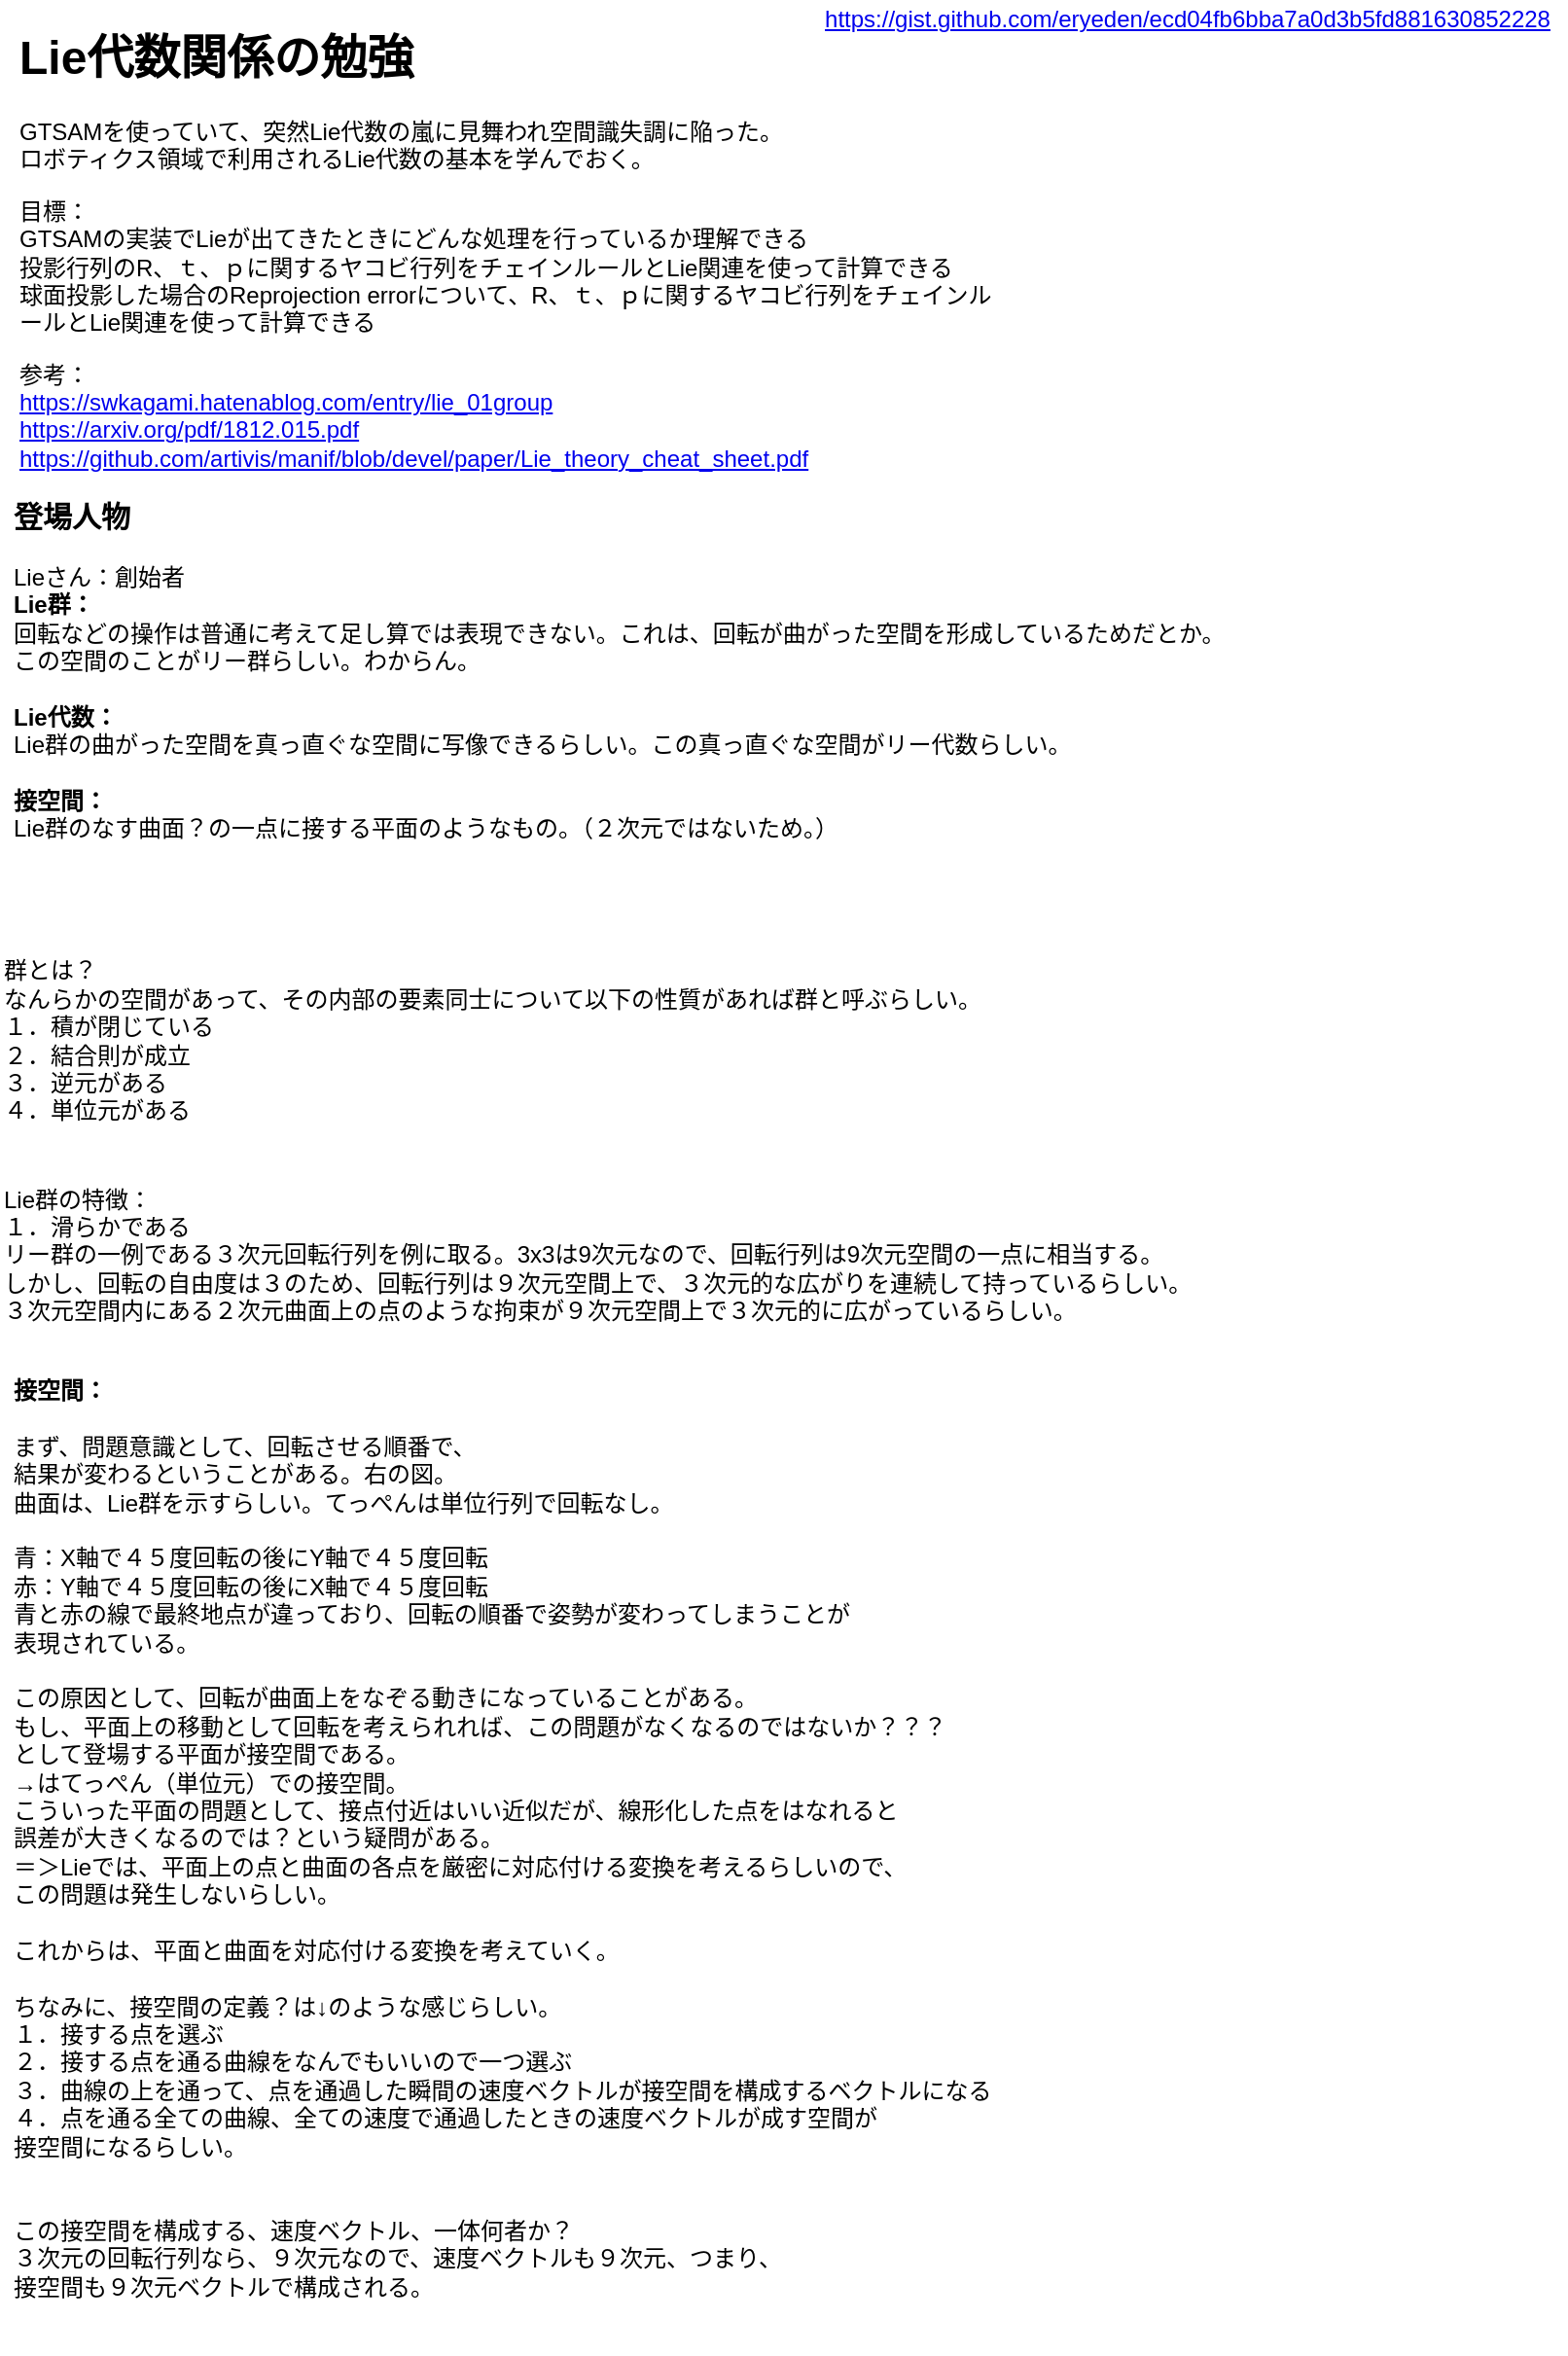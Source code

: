 <mxfile version="13.1.3" type="github">
  <diagram id="0TtTwTlx6nBoanwULIQN" name="Page-1">
    <mxGraphModel dx="937" dy="617" grid="1" gridSize="10" guides="1" tooltips="1" connect="1" arrows="1" fold="1" page="1" pageScale="1" pageWidth="827" pageHeight="1169" math="0" shadow="0">
      <root>
        <mxCell id="0" />
        <mxCell id="1" parent="0" />
        <mxCell id="HKZpydoac81tIJ-0xGwn-1" value="&lt;h1&gt;Lie代数関係の勉強&lt;/h1&gt;&lt;p&gt;GTSAMを使っていて、突然Lie代数の嵐に見舞われ空間識失調に陥った。&lt;br&gt;ロボティクス領域で利用されるLie代数の基本を学んでおく。&lt;/p&gt;&lt;p&gt;目標：&lt;br&gt;GTSAMの実装でLieが出てきたときにどんな処理を行っているか理解できる&lt;br&gt;投影行列のR、ｔ、ｐに関するヤコビ行列をチェインルールとLie関連を使って計算できる&lt;br&gt;球面投影した場合のReprojection errorについて、R、ｔ、ｐに関するヤコビ行列をチェインルールとLie関連を使って計算できる&lt;/p&gt;&lt;p&gt;参考：&lt;br&gt;&lt;a href=&quot;https://swkagami.hatenablog.com/entry/lie_01group&quot;&gt;https://swkagami.hatenablog.com/entry/lie_01group&lt;/a&gt;&lt;br&gt;&lt;a href=&quot;https://arxiv.org/pdf/1812.015.pdf&quot;&gt;https://arxiv.org/pdf/1812.015.pdf&lt;/a&gt;&lt;br&gt;&lt;a href=&quot;https://github.com/artivis/manif/blob/devel/paper/Lie_theory_cheat_sheet.pdf&quot;&gt;https://github.com/artivis/manif/blob/devel/paper/Lie_theory_cheat_sheet.pdf&lt;/a&gt;&lt;br&gt;&lt;br&gt;&lt;/p&gt;" style="text;html=1;strokeColor=none;fillColor=none;spacing=5;spacingTop=-20;whiteSpace=wrap;overflow=hidden;rounded=0;" vertex="1" parent="1">
          <mxGeometry x="20" y="20" width="510" height="240" as="geometry" />
        </mxCell>
        <mxCell id="HKZpydoac81tIJ-0xGwn-2" value="&lt;a href=&quot;https://gist.github.com/eryeden/ecd04fb6bba7a0d3b5fd881630852228&quot;&gt;https://gist.github.com/eryeden/ecd04fb6bba7a0d3b5fd881630852228&lt;/a&gt;" style="text;html=1;align=center;verticalAlign=middle;resizable=0;points=[];autosize=1;" vertex="1" parent="1">
          <mxGeometry x="430" y="10" width="390" height="20" as="geometry" />
        </mxCell>
        <mxCell id="HKZpydoac81tIJ-0xGwn-3" value="&lt;font style=&quot;font-size: 15px&quot;&gt;&lt;b&gt;登場人物&lt;br&gt;&lt;/b&gt;&lt;/font&gt;&lt;br&gt;Lieさん：創始者&lt;br&gt;&lt;b&gt;Lie群：&lt;br&gt;&lt;/b&gt;回転などの操作は普通に考えて足し算では表現できない。これは、回転が曲がった空間を形成しているためだとか。&lt;br&gt;この空間のことがリー群らしい。わからん。&lt;br&gt;&lt;br&gt;&lt;b&gt;Lie代数：&lt;br&gt;&lt;/b&gt;Lie群の曲がった空間を真っ直ぐな空間に写像できるらしい。この真っ直ぐな空間がリー代数らしい。&lt;br&gt;&lt;br&gt;&lt;b&gt;接空間：&lt;br&gt;&lt;/b&gt;Lie群のなす曲面？の一点に接する平面のようなもの。（２次元ではないため。）" style="text;html=1;align=left;verticalAlign=middle;resizable=0;points=[];autosize=1;" vertex="1" parent="1">
          <mxGeometry x="20" y="270" width="640" height="170" as="geometry" />
        </mxCell>
        <mxCell id="HKZpydoac81tIJ-0xGwn-4" value="群とは？&lt;br&gt;なんらかの空間があって、その内部の要素同士について以下の性質があれば群と呼ぶらしい。&lt;br&gt;１．積が閉じている&lt;br&gt;２．結合則が成立&lt;br&gt;３．逆元がある&lt;br&gt;４．単位元がある" style="text;html=1;align=left;verticalAlign=middle;resizable=0;points=[];autosize=1;" vertex="1" parent="1">
          <mxGeometry x="15" y="500" width="520" height="90" as="geometry" />
        </mxCell>
        <mxCell id="HKZpydoac81tIJ-0xGwn-5" value="Lie群の特徴：&lt;br&gt;１．滑らかである&lt;br&gt;リー群の一例である３次元回転行列を例に取る。3x3は9次元なので、回転行列は9次元空間の一点に相当する。&lt;br&gt;しかし、回転の自由度は３のため、回転行列は９次元空間上で、３次元的な広がりを連続して持っているらしい。&lt;br&gt;３次元空間内にある２次元曲面上の点のような拘束が９次元空間上で３次元的に広がっているらしい。" style="text;html=1;align=left;verticalAlign=middle;resizable=0;points=[];autosize=1;" vertex="1" parent="1">
          <mxGeometry x="15" y="615" width="630" height="80" as="geometry" />
        </mxCell>
        <mxCell id="HKZpydoac81tIJ-0xGwn-7" value="" style="shape=image;verticalLabelPosition=bottom;labelBackgroundColor=#ffffff;verticalAlign=top;aspect=fixed;imageAspect=0;image=https://cdn-ak.f.st-hatena.com/images/fotolife/s/swkagami/20191007/20191007051625.png;" vertex="1" parent="1">
          <mxGeometry x="570.67" y="695" width="153.52" height="160" as="geometry" />
        </mxCell>
        <mxCell id="HKZpydoac81tIJ-0xGwn-8" value="" style="shape=image;verticalLabelPosition=bottom;labelBackgroundColor=#ffffff;verticalAlign=top;aspect=fixed;imageAspect=0;image=https://cdn-ak.f.st-hatena.com/images/fotolife/s/swkagami/20191007/20191007051623.png;" vertex="1" parent="1">
          <mxGeometry x="571.83" y="1060" width="154.87" height="160" as="geometry" />
        </mxCell>
        <mxCell id="HKZpydoac81tIJ-0xGwn-9" value="" style="shape=image;verticalLabelPosition=bottom;labelBackgroundColor=#ffffff;verticalAlign=top;aspect=fixed;imageAspect=0;image=https://cdn-ak.f.st-hatena.com/images/fotolife/s/swkagami/20191007/20191007051617.png;" vertex="1" parent="1">
          <mxGeometry x="570.67" y="880" width="153.04" height="170" as="geometry" />
        </mxCell>
        <mxCell id="HKZpydoac81tIJ-0xGwn-10" value="接空間：&lt;br&gt;&lt;span style=&quot;font-weight: normal&quot;&gt;&lt;br&gt;まず、問題意識として、回転させる順番で、&lt;br&gt;結果が変わるということがある。右の図。&lt;br&gt;曲面は、Lie群を示すらしい。てっぺんは単位行列で回転なし。&lt;br&gt;&lt;br&gt;青：X軸で４５度回転の後にY軸で４５度回転&lt;br&gt;赤：Y軸で４５度回転の後にX軸で４５度回転&lt;br&gt;青と赤の線で最終地点が違っており、回転の順番で姿勢が変わってしまうことが&lt;br&gt;表現されている。&lt;br&gt;&lt;br&gt;この原因として、回転が曲面上をなぞる動きになっていることがある。&lt;br&gt;もし、平面上の移動として回転を考えられれば、この問題がなくなるのではないか？？？&lt;br&gt;として登場する平面が接空間である。&lt;br&gt;→はてっぺん（単位元）での接空間。&lt;br&gt;こういった平面の問題として、接点付近はいい近似だが、線形化した点をはなれると&lt;br&gt;誤差が大きくなるのでは？という疑問がある。&lt;br&gt;＝＞Lieでは、平面上の点と曲面の各点を厳密に対応付ける変換を考えるらしいので、&lt;br&gt;この問題は発生しないらしい。&lt;br&gt;&lt;br&gt;これからは、平面と曲面を対応付ける変換を考えていく。&lt;br&gt;&lt;br&gt;ちなみに、接空間の定義？は↓のような感じらしい。&lt;br&gt;１．接する点を選ぶ&lt;br&gt;２．接する点を通る曲線をなんでもいいので一つ選ぶ&lt;br&gt;３．曲線の上を通って、点を通過した瞬間の速度ベクトルが接空間を構成するベクトルになる&lt;br&gt;４．点を通る全ての曲線、全ての速度で通過したときの速度ベクトルが成す空間が&lt;br&gt;接空間になるらしい。&lt;br&gt;&lt;br&gt;&lt;br&gt;この接空間を構成する、速度ベクトル、一体何者か？&lt;br&gt;３次元の回転行列なら、９次元なので、速度ベクトルも９次元、つまり、&lt;br&gt;接空間も９次元ベクトルで構成される。&lt;br&gt;&lt;/span&gt;" style="text;html=1;align=left;verticalAlign=middle;resizable=0;points=[];autosize=1;fontStyle=1" vertex="1" parent="1">
          <mxGeometry x="20" y="720" width="520" height="470" as="geometry" />
        </mxCell>
      </root>
    </mxGraphModel>
  </diagram>
</mxfile>
